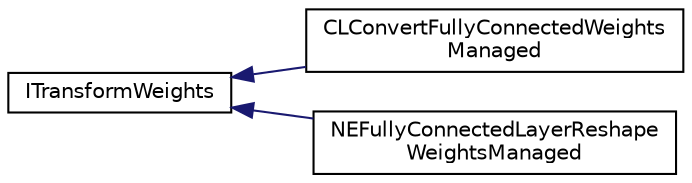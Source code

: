 digraph "Graphical Class Hierarchy"
{
 // LATEX_PDF_SIZE
  edge [fontname="Helvetica",fontsize="10",labelfontname="Helvetica",labelfontsize="10"];
  node [fontname="Helvetica",fontsize="10",shape=record];
  rankdir="LR";
  Node0 [label="ITransformWeights",height=0.2,width=0.4,color="black", fillcolor="white", style="filled",URL="$classarm__compute_1_1_i_transform_weights.xhtml",tooltip="Weights tensor transform interface In order to identify the different reshape functions,..."];
  Node0 -> Node1 [dir="back",color="midnightblue",fontsize="10",style="solid",fontname="Helvetica"];
  Node1 [label="CLConvertFullyConnectedWeights\lManaged",height=0.2,width=0.4,color="black", fillcolor="white", style="filled",URL="$classarm__compute_1_1weights__transformations_1_1_c_l_convert_fully_connected_weights_managed.xhtml",tooltip="Basic function to manage CLConvertFullyConnectedWeights."];
  Node0 -> Node2 [dir="back",color="midnightblue",fontsize="10",style="solid",fontname="Helvetica"];
  Node2 [label="NEFullyConnectedLayerReshape\lWeightsManaged",height=0.2,width=0.4,color="black", fillcolor="white", style="filled",URL="$classarm__compute_1_1weights__transformations_1_1_n_e_fully_connected_layer_reshape_weights_managed.xhtml",tooltip="Basic function to manage the reshape weights generated from NETranspose."];
}

